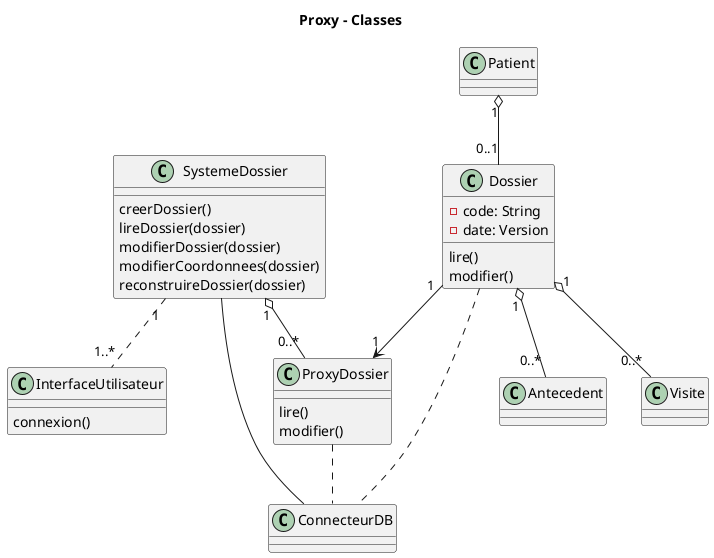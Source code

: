 @startuml Classes

title Proxy - Classes

class InterfaceUtilisateur{
    connexion()
}

class SystemeDossier{
    creerDossier()
    lireDossier(dossier)
    modifierDossier(dossier)
    modifierCoordonnees(dossier)
    reconstruireDossier(dossier)

}

class ConnecteurDB{
}

ConnecteurDB -- SystemeDossier


class Dossier{
    - code: String
    - date: Version
    lire()
    modifier()
}

class ProxyDossier{
    lire()
    modifier()
}

Dossier "1" --> "1" ProxyDossier
SystemeDossier "1" o-- "0..*" ProxyDossier
Patient "1" o-- "0..1" Dossier
Dossier "1" o-- "0..*" Antecedent
Dossier "1" o-- "0..*" Visite
Dossier .. ConnecteurDB
ProxyDossier ..ConnecteurDB
SystemeDossier "1" .. "1..*" InterfaceUtilisateur
@enduml

